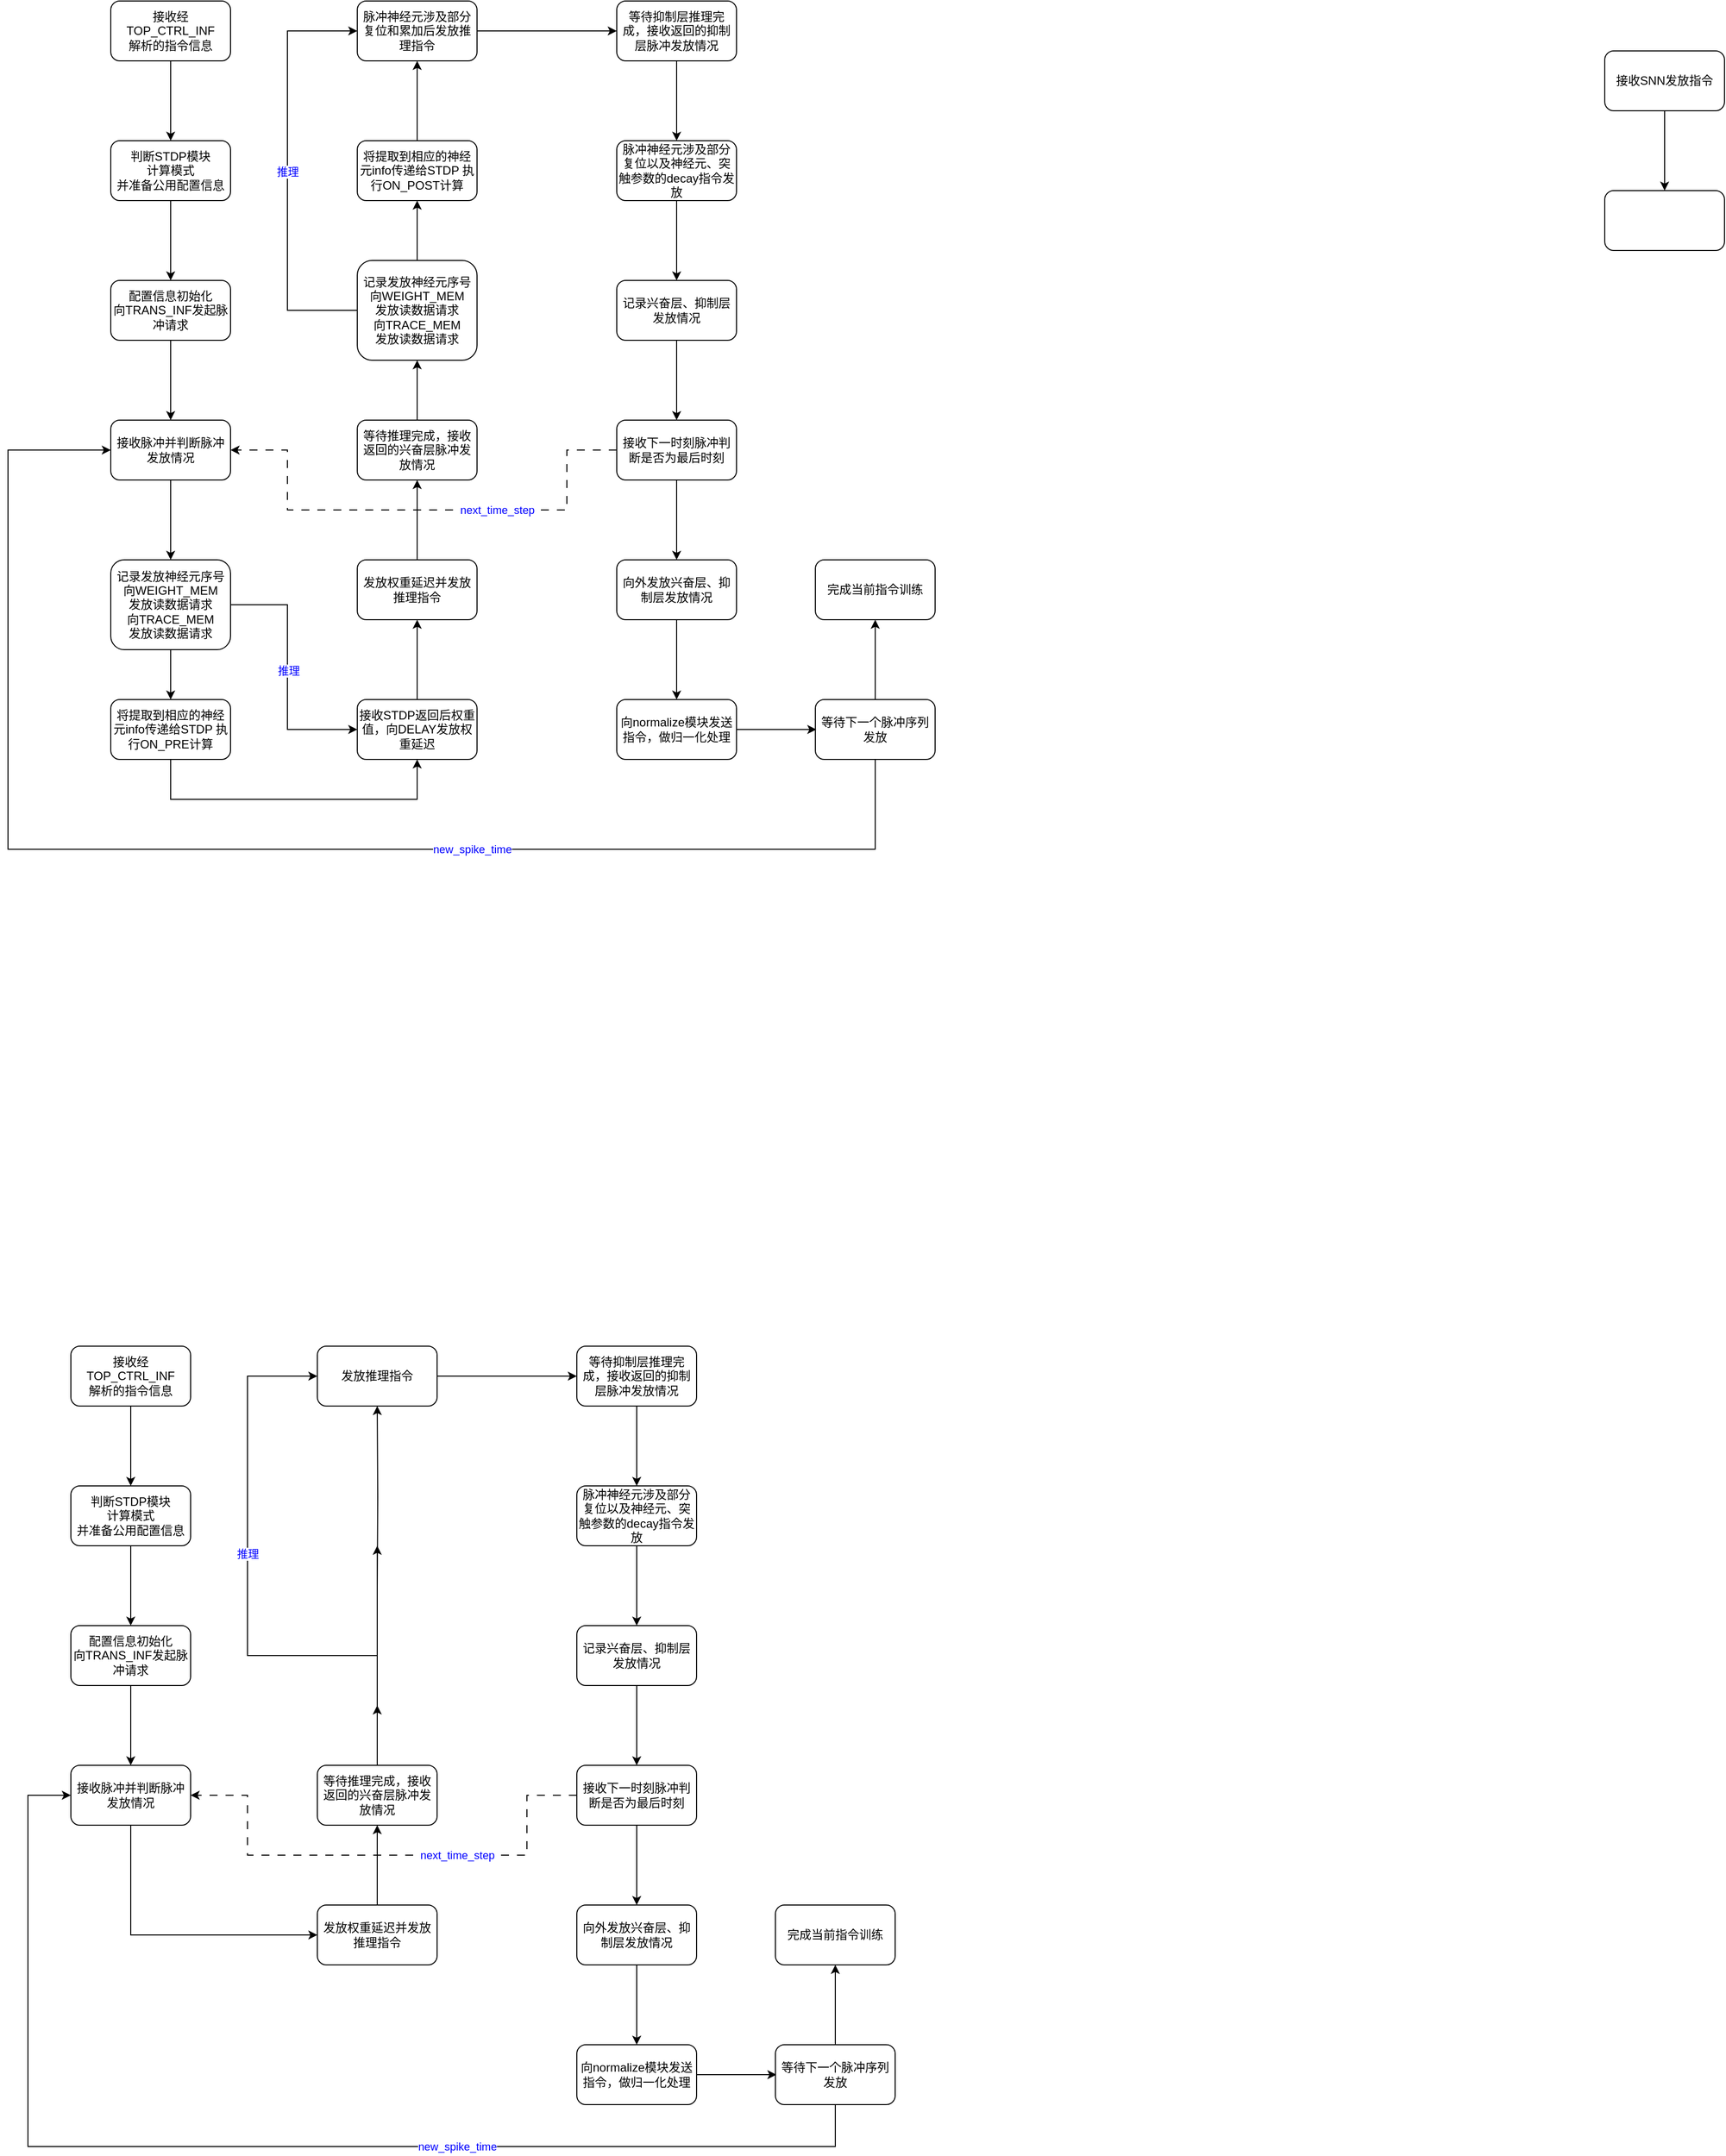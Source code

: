 <mxfile version="21.2.0" type="github">
  <diagram name="第 1 页" id="L9LMITteTnlRZ2TkFZ2f">
    <mxGraphModel dx="1730" dy="962" grid="1" gridSize="10" guides="1" tooltips="1" connect="1" arrows="1" fold="1" page="1" pageScale="1" pageWidth="827" pageHeight="1169" math="0" shadow="0">
      <root>
        <mxCell id="0" />
        <mxCell id="1" parent="0" />
        <mxCell id="XHYiGmg5JfkTDbJsNiU6-63" style="edgeStyle=orthogonalEdgeStyle;rounded=0;orthogonalLoop=1;jettySize=auto;html=1;exitX=0;exitY=0.5;exitDx=0;exitDy=0;entryX=1;entryY=0.5;entryDx=0;entryDy=0;dashed=1;dashPattern=8 8;" parent="1" source="XHYiGmg5JfkTDbJsNiU6-45" target="XHYiGmg5JfkTDbJsNiU6-16" edge="1">
          <mxGeometry relative="1" as="geometry">
            <Array as="points">
              <mxPoint x="680" y="590" />
              <mxPoint x="680" y="650" />
              <mxPoint x="400" y="650" />
              <mxPoint x="400" y="590" />
            </Array>
          </mxGeometry>
        </mxCell>
        <mxCell id="ONLA1WShRm9VHiKbCH6p-6" value="next_time_step" style="edgeLabel;html=1;align=center;verticalAlign=middle;resizable=0;points=[];fontColor=#0000FF;" vertex="1" connectable="0" parent="XHYiGmg5JfkTDbJsNiU6-63">
          <mxGeometry x="-0.565" relative="1" as="geometry">
            <mxPoint x="-70" as="offset" />
          </mxGeometry>
        </mxCell>
        <mxCell id="XHYiGmg5JfkTDbJsNiU6-3" value="" style="edgeStyle=orthogonalEdgeStyle;rounded=0;orthogonalLoop=1;jettySize=auto;html=1;" parent="1" source="XHYiGmg5JfkTDbJsNiU6-1" target="XHYiGmg5JfkTDbJsNiU6-2" edge="1">
          <mxGeometry relative="1" as="geometry" />
        </mxCell>
        <mxCell id="XHYiGmg5JfkTDbJsNiU6-1" value="接收经TOP_CTRL_INF&lt;br&gt;解析的指令信息" style="rounded=1;whiteSpace=wrap;html=1;fillColor=none;" parent="1" vertex="1">
          <mxGeometry x="223" y="140" width="120" height="60" as="geometry" />
        </mxCell>
        <mxCell id="XHYiGmg5JfkTDbJsNiU6-15" value="" style="edgeStyle=orthogonalEdgeStyle;rounded=0;orthogonalLoop=1;jettySize=auto;html=1;" parent="1" source="XHYiGmg5JfkTDbJsNiU6-2" target="XHYiGmg5JfkTDbJsNiU6-14" edge="1">
          <mxGeometry relative="1" as="geometry" />
        </mxCell>
        <mxCell id="XHYiGmg5JfkTDbJsNiU6-2" value="判断STDP模块&lt;br&gt;计算模式&lt;br&gt;并准备公用配置信息" style="whiteSpace=wrap;html=1;fillColor=none;rounded=1;" parent="1" vertex="1">
          <mxGeometry x="223" y="280" width="120" height="60" as="geometry" />
        </mxCell>
        <mxCell id="XHYiGmg5JfkTDbJsNiU6-17" value="" style="edgeStyle=orthogonalEdgeStyle;rounded=0;orthogonalLoop=1;jettySize=auto;html=1;" parent="1" source="XHYiGmg5JfkTDbJsNiU6-14" target="XHYiGmg5JfkTDbJsNiU6-16" edge="1">
          <mxGeometry relative="1" as="geometry" />
        </mxCell>
        <mxCell id="XHYiGmg5JfkTDbJsNiU6-14" value="配置信息初始化&lt;br style=&quot;border-color: var(--border-color);&quot;&gt;向TRANS_INF发起脉冲请求" style="whiteSpace=wrap;html=1;fillColor=none;rounded=1;" parent="1" vertex="1">
          <mxGeometry x="223" y="420" width="120" height="60" as="geometry" />
        </mxCell>
        <mxCell id="XHYiGmg5JfkTDbJsNiU6-19" value="" style="edgeStyle=orthogonalEdgeStyle;rounded=0;orthogonalLoop=1;jettySize=auto;html=1;" parent="1" source="XHYiGmg5JfkTDbJsNiU6-16" target="XHYiGmg5JfkTDbJsNiU6-18" edge="1">
          <mxGeometry relative="1" as="geometry" />
        </mxCell>
        <mxCell id="XHYiGmg5JfkTDbJsNiU6-16" value="接收脉冲并判断脉冲发放情况" style="whiteSpace=wrap;html=1;fillColor=none;rounded=1;" parent="1" vertex="1">
          <mxGeometry x="223" y="560" width="120" height="60" as="geometry" />
        </mxCell>
        <mxCell id="XHYiGmg5JfkTDbJsNiU6-21" value="" style="edgeStyle=orthogonalEdgeStyle;rounded=0;orthogonalLoop=1;jettySize=auto;html=1;" parent="1" source="XHYiGmg5JfkTDbJsNiU6-18" target="XHYiGmg5JfkTDbJsNiU6-20" edge="1">
          <mxGeometry relative="1" as="geometry" />
        </mxCell>
        <mxCell id="XHYiGmg5JfkTDbJsNiU6-57" style="edgeStyle=orthogonalEdgeStyle;rounded=0;orthogonalLoop=1;jettySize=auto;html=1;exitX=1;exitY=0.5;exitDx=0;exitDy=0;entryX=0;entryY=0.5;entryDx=0;entryDy=0;" parent="1" source="XHYiGmg5JfkTDbJsNiU6-18" target="XHYiGmg5JfkTDbJsNiU6-22" edge="1">
          <mxGeometry relative="1" as="geometry">
            <Array as="points">
              <mxPoint x="400" y="745" />
              <mxPoint x="400" y="870" />
            </Array>
          </mxGeometry>
        </mxCell>
        <mxCell id="ONLA1WShRm9VHiKbCH6p-3" value="推理" style="edgeLabel;html=1;align=center;verticalAlign=middle;resizable=0;points=[];fontColor=#0000FF;" vertex="1" connectable="0" parent="XHYiGmg5JfkTDbJsNiU6-57">
          <mxGeometry x="-0.339" y="1" relative="1" as="geometry">
            <mxPoint y="39" as="offset" />
          </mxGeometry>
        </mxCell>
        <mxCell id="XHYiGmg5JfkTDbJsNiU6-18" value="记录发放神经元序号&lt;br&gt;向WEIGHT_MEM&lt;br&gt;发放读数据请求&lt;br&gt;向TRACE_MEM&lt;br&gt;发放读数据请求" style="whiteSpace=wrap;html=1;fillColor=none;rounded=1;" parent="1" vertex="1">
          <mxGeometry x="223" y="700" width="120" height="90" as="geometry" />
        </mxCell>
        <mxCell id="XHYiGmg5JfkTDbJsNiU6-23" value="" style="edgeStyle=orthogonalEdgeStyle;rounded=0;orthogonalLoop=1;jettySize=auto;html=1;" parent="1" source="XHYiGmg5JfkTDbJsNiU6-20" target="XHYiGmg5JfkTDbJsNiU6-22" edge="1">
          <mxGeometry relative="1" as="geometry">
            <Array as="points">
              <mxPoint x="283" y="940" />
              <mxPoint x="530" y="940" />
            </Array>
          </mxGeometry>
        </mxCell>
        <mxCell id="XHYiGmg5JfkTDbJsNiU6-20" value="将提取到相应的神经元info传递给STDP 执行ON_PRE计算" style="whiteSpace=wrap;html=1;fillColor=none;rounded=1;" parent="1" vertex="1">
          <mxGeometry x="223" y="840" width="120" height="60" as="geometry" />
        </mxCell>
        <mxCell id="XHYiGmg5JfkTDbJsNiU6-25" value="" style="edgeStyle=orthogonalEdgeStyle;rounded=0;orthogonalLoop=1;jettySize=auto;html=1;" parent="1" source="XHYiGmg5JfkTDbJsNiU6-22" target="XHYiGmg5JfkTDbJsNiU6-24" edge="1">
          <mxGeometry relative="1" as="geometry" />
        </mxCell>
        <mxCell id="XHYiGmg5JfkTDbJsNiU6-22" value="接收STDP返回后权重值，向DELAY发放权重延迟" style="whiteSpace=wrap;html=1;fillColor=none;rounded=1;" parent="1" vertex="1">
          <mxGeometry x="470" y="840" width="120" height="60" as="geometry" />
        </mxCell>
        <mxCell id="XHYiGmg5JfkTDbJsNiU6-27" value="" style="edgeStyle=orthogonalEdgeStyle;rounded=0;orthogonalLoop=1;jettySize=auto;html=1;" parent="1" source="XHYiGmg5JfkTDbJsNiU6-24" target="XHYiGmg5JfkTDbJsNiU6-26" edge="1">
          <mxGeometry relative="1" as="geometry" />
        </mxCell>
        <mxCell id="XHYiGmg5JfkTDbJsNiU6-24" value="发放权重延迟并发放推理指令" style="whiteSpace=wrap;html=1;fillColor=none;rounded=1;" parent="1" vertex="1">
          <mxGeometry x="470" y="700" width="120" height="60" as="geometry" />
        </mxCell>
        <mxCell id="XHYiGmg5JfkTDbJsNiU6-29" value="" style="edgeStyle=orthogonalEdgeStyle;rounded=0;orthogonalLoop=1;jettySize=auto;html=1;" parent="1" source="XHYiGmg5JfkTDbJsNiU6-26" target="XHYiGmg5JfkTDbJsNiU6-28" edge="1">
          <mxGeometry relative="1" as="geometry" />
        </mxCell>
        <mxCell id="XHYiGmg5JfkTDbJsNiU6-26" value="等待推理完成，接收返回的兴奋层脉冲发放情况" style="whiteSpace=wrap;html=1;fillColor=default;rounded=1;" parent="1" vertex="1">
          <mxGeometry x="470" y="560" width="120" height="60" as="geometry" />
        </mxCell>
        <mxCell id="XHYiGmg5JfkTDbJsNiU6-31" value="" style="edgeStyle=orthogonalEdgeStyle;rounded=0;orthogonalLoop=1;jettySize=auto;html=1;" parent="1" source="XHYiGmg5JfkTDbJsNiU6-28" target="XHYiGmg5JfkTDbJsNiU6-30" edge="1">
          <mxGeometry relative="1" as="geometry" />
        </mxCell>
        <mxCell id="XHYiGmg5JfkTDbJsNiU6-59" style="edgeStyle=orthogonalEdgeStyle;rounded=0;orthogonalLoop=1;jettySize=auto;html=1;exitX=0;exitY=0.5;exitDx=0;exitDy=0;entryX=0;entryY=0.5;entryDx=0;entryDy=0;" parent="1" source="XHYiGmg5JfkTDbJsNiU6-28" target="XHYiGmg5JfkTDbJsNiU6-32" edge="1">
          <mxGeometry relative="1" as="geometry">
            <Array as="points">
              <mxPoint x="400" y="450" />
              <mxPoint x="400" y="170" />
            </Array>
          </mxGeometry>
        </mxCell>
        <mxCell id="ONLA1WShRm9VHiKbCH6p-4" value="推理" style="edgeLabel;html=1;align=center;verticalAlign=middle;resizable=0;points=[];fontColor=#0000FF;" vertex="1" connectable="0" parent="XHYiGmg5JfkTDbJsNiU6-59">
          <mxGeometry x="-0.24" relative="1" as="geometry">
            <mxPoint y="-50" as="offset" />
          </mxGeometry>
        </mxCell>
        <mxCell id="XHYiGmg5JfkTDbJsNiU6-28" value="记录发放神经元序号&lt;br style=&quot;border-color: var(--border-color);&quot;&gt;向WEIGHT_MEM&lt;br style=&quot;border-color: var(--border-color);&quot;&gt;发放读数据请求&lt;br style=&quot;border-color: var(--border-color);&quot;&gt;向TRACE_MEM&lt;br style=&quot;border-color: var(--border-color);&quot;&gt;发放读数据请求" style="whiteSpace=wrap;html=1;fillColor=none;rounded=1;" parent="1" vertex="1">
          <mxGeometry x="470" y="400" width="120" height="100" as="geometry" />
        </mxCell>
        <mxCell id="XHYiGmg5JfkTDbJsNiU6-33" value="" style="edgeStyle=orthogonalEdgeStyle;rounded=0;orthogonalLoop=1;jettySize=auto;html=1;" parent="1" source="XHYiGmg5JfkTDbJsNiU6-30" target="XHYiGmg5JfkTDbJsNiU6-32" edge="1">
          <mxGeometry relative="1" as="geometry" />
        </mxCell>
        <mxCell id="XHYiGmg5JfkTDbJsNiU6-30" value="将提取到相应的神经元info传递给STDP 执行ON_POST计算" style="whiteSpace=wrap;html=1;fillColor=none;rounded=1;" parent="1" vertex="1">
          <mxGeometry x="470" y="280" width="120" height="60" as="geometry" />
        </mxCell>
        <mxCell id="XHYiGmg5JfkTDbJsNiU6-38" value="" style="edgeStyle=orthogonalEdgeStyle;rounded=0;orthogonalLoop=1;jettySize=auto;html=1;" parent="1" source="XHYiGmg5JfkTDbJsNiU6-32" target="XHYiGmg5JfkTDbJsNiU6-37" edge="1">
          <mxGeometry relative="1" as="geometry" />
        </mxCell>
        <mxCell id="XHYiGmg5JfkTDbJsNiU6-32" value="脉冲神经元涉及部分复位和累加后发放推理指令" style="whiteSpace=wrap;html=1;fillColor=none;rounded=1;" parent="1" vertex="1">
          <mxGeometry x="470" y="140" width="120" height="60" as="geometry" />
        </mxCell>
        <mxCell id="XHYiGmg5JfkTDbJsNiU6-40" value="" style="edgeStyle=orthogonalEdgeStyle;rounded=0;orthogonalLoop=1;jettySize=auto;html=1;" parent="1" source="XHYiGmg5JfkTDbJsNiU6-37" target="XHYiGmg5JfkTDbJsNiU6-39" edge="1">
          <mxGeometry relative="1" as="geometry" />
        </mxCell>
        <mxCell id="XHYiGmg5JfkTDbJsNiU6-37" value="等待抑制层推理完成，接收返回的抑制层脉冲发放情况" style="whiteSpace=wrap;html=1;fillColor=none;rounded=1;" parent="1" vertex="1">
          <mxGeometry x="730" y="140" width="120" height="60" as="geometry" />
        </mxCell>
        <mxCell id="XHYiGmg5JfkTDbJsNiU6-42" value="" style="edgeStyle=orthogonalEdgeStyle;rounded=0;orthogonalLoop=1;jettySize=auto;html=1;" parent="1" source="XHYiGmg5JfkTDbJsNiU6-39" target="XHYiGmg5JfkTDbJsNiU6-41" edge="1">
          <mxGeometry relative="1" as="geometry" />
        </mxCell>
        <mxCell id="XHYiGmg5JfkTDbJsNiU6-39" value="脉冲神经元涉及部分复位以及神经元、突触参数的decay指令发放" style="whiteSpace=wrap;html=1;fillColor=none;rounded=1;" parent="1" vertex="1">
          <mxGeometry x="730" y="280" width="120" height="60" as="geometry" />
        </mxCell>
        <mxCell id="XHYiGmg5JfkTDbJsNiU6-46" value="" style="edgeStyle=orthogonalEdgeStyle;rounded=0;orthogonalLoop=1;jettySize=auto;html=1;" parent="1" source="XHYiGmg5JfkTDbJsNiU6-41" target="XHYiGmg5JfkTDbJsNiU6-45" edge="1">
          <mxGeometry relative="1" as="geometry" />
        </mxCell>
        <mxCell id="XHYiGmg5JfkTDbJsNiU6-41" value="记录兴奋层、抑制层发放情况" style="whiteSpace=wrap;html=1;fillColor=none;rounded=1;" parent="1" vertex="1">
          <mxGeometry x="730" y="420" width="120" height="60" as="geometry" />
        </mxCell>
        <mxCell id="XHYiGmg5JfkTDbJsNiU6-48" value="" style="edgeStyle=orthogonalEdgeStyle;rounded=0;orthogonalLoop=1;jettySize=auto;html=1;" parent="1" source="XHYiGmg5JfkTDbJsNiU6-45" target="XHYiGmg5JfkTDbJsNiU6-47" edge="1">
          <mxGeometry relative="1" as="geometry" />
        </mxCell>
        <mxCell id="XHYiGmg5JfkTDbJsNiU6-45" value="接收下一时刻脉冲判断是否为最后时刻" style="whiteSpace=wrap;html=1;fillColor=none;rounded=1;" parent="1" vertex="1">
          <mxGeometry x="730" y="560" width="120" height="60" as="geometry" />
        </mxCell>
        <mxCell id="XHYiGmg5JfkTDbJsNiU6-50" value="" style="edgeStyle=orthogonalEdgeStyle;rounded=0;orthogonalLoop=1;jettySize=auto;html=1;" parent="1" source="XHYiGmg5JfkTDbJsNiU6-47" target="XHYiGmg5JfkTDbJsNiU6-49" edge="1">
          <mxGeometry relative="1" as="geometry" />
        </mxCell>
        <mxCell id="XHYiGmg5JfkTDbJsNiU6-47" value="向外发放兴奋层、抑制层发放情况" style="whiteSpace=wrap;html=1;fillColor=none;rounded=1;" parent="1" vertex="1">
          <mxGeometry x="730" y="700" width="120" height="60" as="geometry" />
        </mxCell>
        <mxCell id="XHYiGmg5JfkTDbJsNiU6-52" value="" style="edgeStyle=orthogonalEdgeStyle;rounded=0;orthogonalLoop=1;jettySize=auto;html=1;" parent="1" source="XHYiGmg5JfkTDbJsNiU6-49" edge="1">
          <mxGeometry relative="1" as="geometry">
            <mxPoint x="930" y="870" as="targetPoint" />
          </mxGeometry>
        </mxCell>
        <mxCell id="XHYiGmg5JfkTDbJsNiU6-49" value="向normalize模块发送指令，做归一化处理" style="whiteSpace=wrap;html=1;fillColor=none;rounded=1;" parent="1" vertex="1">
          <mxGeometry x="730" y="840" width="120" height="60" as="geometry" />
        </mxCell>
        <mxCell id="XHYiGmg5JfkTDbJsNiU6-53" style="edgeStyle=orthogonalEdgeStyle;rounded=0;orthogonalLoop=1;jettySize=auto;html=1;exitX=0.5;exitY=1;exitDx=0;exitDy=0;entryX=0;entryY=0.5;entryDx=0;entryDy=0;" parent="1" source="XHYiGmg5JfkTDbJsNiU6-51" target="XHYiGmg5JfkTDbJsNiU6-16" edge="1">
          <mxGeometry relative="1" as="geometry">
            <Array as="points">
              <mxPoint x="989" y="990" />
              <mxPoint x="120" y="990" />
              <mxPoint x="120" y="590" />
            </Array>
          </mxGeometry>
        </mxCell>
        <mxCell id="ONLA1WShRm9VHiKbCH6p-2" value="new_spike_time" style="edgeLabel;html=1;align=center;verticalAlign=middle;resizable=0;points=[];fontColor=#0000FF;" vertex="1" connectable="0" parent="XHYiGmg5JfkTDbJsNiU6-53">
          <mxGeometry x="-0.324" relative="1" as="geometry">
            <mxPoint as="offset" />
          </mxGeometry>
        </mxCell>
        <mxCell id="XHYiGmg5JfkTDbJsNiU6-55" value="" style="edgeStyle=orthogonalEdgeStyle;rounded=0;orthogonalLoop=1;jettySize=auto;html=1;" parent="1" source="XHYiGmg5JfkTDbJsNiU6-51" target="XHYiGmg5JfkTDbJsNiU6-54" edge="1">
          <mxGeometry relative="1" as="geometry" />
        </mxCell>
        <mxCell id="XHYiGmg5JfkTDbJsNiU6-51" value="等待下一个脉冲序列发放" style="whiteSpace=wrap;html=1;fillColor=none;rounded=1;" parent="1" vertex="1">
          <mxGeometry x="929" y="840" width="120" height="60" as="geometry" />
        </mxCell>
        <mxCell id="XHYiGmg5JfkTDbJsNiU6-54" value="完成当前指令训练" style="whiteSpace=wrap;html=1;fillColor=none;rounded=1;" parent="1" vertex="1">
          <mxGeometry x="929" y="700" width="120" height="60" as="geometry" />
        </mxCell>
        <mxCell id="ONLA1WShRm9VHiKbCH6p-7" style="edgeStyle=orthogonalEdgeStyle;rounded=0;orthogonalLoop=1;jettySize=auto;html=1;exitX=0;exitY=0.5;exitDx=0;exitDy=0;entryX=1;entryY=0.5;entryDx=0;entryDy=0;dashed=1;dashPattern=8 8;" edge="1" parent="1" source="ONLA1WShRm9VHiKbCH6p-44" target="ONLA1WShRm9VHiKbCH6p-16">
          <mxGeometry relative="1" as="geometry">
            <Array as="points">
              <mxPoint x="640" y="1938" />
              <mxPoint x="640" y="1998" />
              <mxPoint x="360" y="1998" />
              <mxPoint x="360" y="1938" />
            </Array>
          </mxGeometry>
        </mxCell>
        <mxCell id="ONLA1WShRm9VHiKbCH6p-8" value="next_time_step" style="edgeLabel;html=1;align=center;verticalAlign=middle;resizable=0;points=[];fontColor=#0000FF;" vertex="1" connectable="0" parent="ONLA1WShRm9VHiKbCH6p-7">
          <mxGeometry x="-0.565" relative="1" as="geometry">
            <mxPoint x="-70" as="offset" />
          </mxGeometry>
        </mxCell>
        <mxCell id="ONLA1WShRm9VHiKbCH6p-9" value="" style="edgeStyle=orthogonalEdgeStyle;rounded=0;orthogonalLoop=1;jettySize=auto;html=1;" edge="1" parent="1" source="ONLA1WShRm9VHiKbCH6p-10" target="ONLA1WShRm9VHiKbCH6p-12">
          <mxGeometry relative="1" as="geometry" />
        </mxCell>
        <mxCell id="ONLA1WShRm9VHiKbCH6p-10" value="接收经TOP_CTRL_INF&lt;br&gt;解析的指令信息" style="rounded=1;whiteSpace=wrap;html=1;fillColor=none;" vertex="1" parent="1">
          <mxGeometry x="183" y="1488" width="120" height="60" as="geometry" />
        </mxCell>
        <mxCell id="ONLA1WShRm9VHiKbCH6p-11" value="" style="edgeStyle=orthogonalEdgeStyle;rounded=0;orthogonalLoop=1;jettySize=auto;html=1;" edge="1" parent="1" source="ONLA1WShRm9VHiKbCH6p-12" target="ONLA1WShRm9VHiKbCH6p-14">
          <mxGeometry relative="1" as="geometry" />
        </mxCell>
        <mxCell id="ONLA1WShRm9VHiKbCH6p-12" value="判断STDP模块&lt;br&gt;计算模式&lt;br&gt;并准备公用配置信息" style="whiteSpace=wrap;html=1;fillColor=none;rounded=1;" vertex="1" parent="1">
          <mxGeometry x="183" y="1628" width="120" height="60" as="geometry" />
        </mxCell>
        <mxCell id="ONLA1WShRm9VHiKbCH6p-13" value="" style="edgeStyle=orthogonalEdgeStyle;rounded=0;orthogonalLoop=1;jettySize=auto;html=1;" edge="1" parent="1" source="ONLA1WShRm9VHiKbCH6p-14" target="ONLA1WShRm9VHiKbCH6p-16">
          <mxGeometry relative="1" as="geometry" />
        </mxCell>
        <mxCell id="ONLA1WShRm9VHiKbCH6p-14" value="配置信息初始化&lt;br style=&quot;border-color: var(--border-color);&quot;&gt;向TRANS_INF发起脉冲请求" style="whiteSpace=wrap;html=1;fillColor=none;rounded=1;" vertex="1" parent="1">
          <mxGeometry x="183" y="1768" width="120" height="60" as="geometry" />
        </mxCell>
        <mxCell id="ONLA1WShRm9VHiKbCH6p-54" style="edgeStyle=orthogonalEdgeStyle;rounded=0;orthogonalLoop=1;jettySize=auto;html=1;exitX=0.5;exitY=1;exitDx=0;exitDy=0;entryX=0;entryY=0.5;entryDx=0;entryDy=0;" edge="1" parent="1" source="ONLA1WShRm9VHiKbCH6p-16" target="ONLA1WShRm9VHiKbCH6p-26">
          <mxGeometry relative="1" as="geometry" />
        </mxCell>
        <mxCell id="ONLA1WShRm9VHiKbCH6p-16" value="接收脉冲并判断脉冲发放情况" style="whiteSpace=wrap;html=1;fillColor=none;rounded=1;" vertex="1" parent="1">
          <mxGeometry x="183" y="1908" width="120" height="60" as="geometry" />
        </mxCell>
        <mxCell id="ONLA1WShRm9VHiKbCH6p-25" value="" style="edgeStyle=orthogonalEdgeStyle;rounded=0;orthogonalLoop=1;jettySize=auto;html=1;" edge="1" parent="1" source="ONLA1WShRm9VHiKbCH6p-26" target="ONLA1WShRm9VHiKbCH6p-28">
          <mxGeometry relative="1" as="geometry" />
        </mxCell>
        <mxCell id="ONLA1WShRm9VHiKbCH6p-26" value="发放权重延迟并发放推理指令" style="whiteSpace=wrap;html=1;fillColor=none;rounded=1;" vertex="1" parent="1">
          <mxGeometry x="430" y="2048" width="120" height="60" as="geometry" />
        </mxCell>
        <mxCell id="ONLA1WShRm9VHiKbCH6p-27" value="" style="edgeStyle=orthogonalEdgeStyle;rounded=0;orthogonalLoop=1;jettySize=auto;html=1;" edge="1" parent="1" source="ONLA1WShRm9VHiKbCH6p-28">
          <mxGeometry relative="1" as="geometry">
            <mxPoint x="490" y="1848.0" as="targetPoint" />
          </mxGeometry>
        </mxCell>
        <mxCell id="ONLA1WShRm9VHiKbCH6p-28" value="等待推理完成，接收返回的兴奋层脉冲发放情况" style="whiteSpace=wrap;html=1;fillColor=default;rounded=1;" vertex="1" parent="1">
          <mxGeometry x="430" y="1908" width="120" height="60" as="geometry" />
        </mxCell>
        <mxCell id="ONLA1WShRm9VHiKbCH6p-29" value="" style="edgeStyle=orthogonalEdgeStyle;rounded=0;orthogonalLoop=1;jettySize=auto;html=1;" edge="1" parent="1">
          <mxGeometry relative="1" as="geometry">
            <mxPoint x="490" y="1870" as="sourcePoint" />
            <mxPoint x="490" y="1688" as="targetPoint" />
          </mxGeometry>
        </mxCell>
        <mxCell id="ONLA1WShRm9VHiKbCH6p-30" style="edgeStyle=orthogonalEdgeStyle;rounded=0;orthogonalLoop=1;jettySize=auto;html=1;entryX=0;entryY=0.5;entryDx=0;entryDy=0;" edge="1" parent="1" target="ONLA1WShRm9VHiKbCH6p-36">
          <mxGeometry relative="1" as="geometry">
            <Array as="points">
              <mxPoint x="360" y="1798" />
              <mxPoint x="360" y="1518" />
            </Array>
            <mxPoint x="490" y="1798" as="sourcePoint" />
          </mxGeometry>
        </mxCell>
        <mxCell id="ONLA1WShRm9VHiKbCH6p-31" value="推理" style="edgeLabel;html=1;align=center;verticalAlign=middle;resizable=0;points=[];fontColor=#0000FF;" vertex="1" connectable="0" parent="ONLA1WShRm9VHiKbCH6p-30">
          <mxGeometry x="-0.24" relative="1" as="geometry">
            <mxPoint y="-50" as="offset" />
          </mxGeometry>
        </mxCell>
        <mxCell id="ONLA1WShRm9VHiKbCH6p-33" value="" style="edgeStyle=orthogonalEdgeStyle;rounded=0;orthogonalLoop=1;jettySize=auto;html=1;" edge="1" parent="1" target="ONLA1WShRm9VHiKbCH6p-36">
          <mxGeometry relative="1" as="geometry">
            <mxPoint x="490" y="1730" as="sourcePoint" />
          </mxGeometry>
        </mxCell>
        <mxCell id="ONLA1WShRm9VHiKbCH6p-35" value="" style="edgeStyle=orthogonalEdgeStyle;rounded=0;orthogonalLoop=1;jettySize=auto;html=1;" edge="1" parent="1" source="ONLA1WShRm9VHiKbCH6p-36" target="ONLA1WShRm9VHiKbCH6p-38">
          <mxGeometry relative="1" as="geometry" />
        </mxCell>
        <mxCell id="ONLA1WShRm9VHiKbCH6p-36" value="发放推理指令" style="whiteSpace=wrap;html=1;fillColor=none;rounded=1;" vertex="1" parent="1">
          <mxGeometry x="430" y="1488" width="120" height="60" as="geometry" />
        </mxCell>
        <mxCell id="ONLA1WShRm9VHiKbCH6p-37" value="" style="edgeStyle=orthogonalEdgeStyle;rounded=0;orthogonalLoop=1;jettySize=auto;html=1;" edge="1" parent="1" source="ONLA1WShRm9VHiKbCH6p-38" target="ONLA1WShRm9VHiKbCH6p-40">
          <mxGeometry relative="1" as="geometry" />
        </mxCell>
        <mxCell id="ONLA1WShRm9VHiKbCH6p-38" value="等待抑制层推理完成，接收返回的抑制层脉冲发放情况" style="whiteSpace=wrap;html=1;fillColor=none;rounded=1;" vertex="1" parent="1">
          <mxGeometry x="690" y="1488" width="120" height="60" as="geometry" />
        </mxCell>
        <mxCell id="ONLA1WShRm9VHiKbCH6p-39" value="" style="edgeStyle=orthogonalEdgeStyle;rounded=0;orthogonalLoop=1;jettySize=auto;html=1;" edge="1" parent="1" source="ONLA1WShRm9VHiKbCH6p-40" target="ONLA1WShRm9VHiKbCH6p-42">
          <mxGeometry relative="1" as="geometry" />
        </mxCell>
        <mxCell id="ONLA1WShRm9VHiKbCH6p-40" value="脉冲神经元涉及部分复位以及神经元、突触参数的decay指令发放" style="whiteSpace=wrap;html=1;fillColor=none;rounded=1;" vertex="1" parent="1">
          <mxGeometry x="690" y="1628" width="120" height="60" as="geometry" />
        </mxCell>
        <mxCell id="ONLA1WShRm9VHiKbCH6p-41" value="" style="edgeStyle=orthogonalEdgeStyle;rounded=0;orthogonalLoop=1;jettySize=auto;html=1;" edge="1" parent="1" source="ONLA1WShRm9VHiKbCH6p-42" target="ONLA1WShRm9VHiKbCH6p-44">
          <mxGeometry relative="1" as="geometry" />
        </mxCell>
        <mxCell id="ONLA1WShRm9VHiKbCH6p-42" value="记录兴奋层、抑制层发放情况" style="whiteSpace=wrap;html=1;fillColor=none;rounded=1;" vertex="1" parent="1">
          <mxGeometry x="690" y="1768" width="120" height="60" as="geometry" />
        </mxCell>
        <mxCell id="ONLA1WShRm9VHiKbCH6p-43" value="" style="edgeStyle=orthogonalEdgeStyle;rounded=0;orthogonalLoop=1;jettySize=auto;html=1;" edge="1" parent="1" source="ONLA1WShRm9VHiKbCH6p-44" target="ONLA1WShRm9VHiKbCH6p-46">
          <mxGeometry relative="1" as="geometry" />
        </mxCell>
        <mxCell id="ONLA1WShRm9VHiKbCH6p-44" value="接收下一时刻脉冲判断是否为最后时刻" style="whiteSpace=wrap;html=1;fillColor=none;rounded=1;" vertex="1" parent="1">
          <mxGeometry x="690" y="1908" width="120" height="60" as="geometry" />
        </mxCell>
        <mxCell id="ONLA1WShRm9VHiKbCH6p-45" value="" style="edgeStyle=orthogonalEdgeStyle;rounded=0;orthogonalLoop=1;jettySize=auto;html=1;" edge="1" parent="1" source="ONLA1WShRm9VHiKbCH6p-46" target="ONLA1WShRm9VHiKbCH6p-48">
          <mxGeometry relative="1" as="geometry" />
        </mxCell>
        <mxCell id="ONLA1WShRm9VHiKbCH6p-46" value="向外发放兴奋层、抑制层发放情况" style="whiteSpace=wrap;html=1;fillColor=none;rounded=1;" vertex="1" parent="1">
          <mxGeometry x="690" y="2048" width="120" height="60" as="geometry" />
        </mxCell>
        <mxCell id="ONLA1WShRm9VHiKbCH6p-47" value="" style="edgeStyle=orthogonalEdgeStyle;rounded=0;orthogonalLoop=1;jettySize=auto;html=1;" edge="1" parent="1" source="ONLA1WShRm9VHiKbCH6p-48">
          <mxGeometry relative="1" as="geometry">
            <mxPoint x="890" y="2218" as="targetPoint" />
          </mxGeometry>
        </mxCell>
        <mxCell id="ONLA1WShRm9VHiKbCH6p-48" value="向normalize模块发送指令，做归一化处理" style="whiteSpace=wrap;html=1;fillColor=none;rounded=1;" vertex="1" parent="1">
          <mxGeometry x="690" y="2188" width="120" height="60" as="geometry" />
        </mxCell>
        <mxCell id="ONLA1WShRm9VHiKbCH6p-49" style="edgeStyle=orthogonalEdgeStyle;rounded=0;orthogonalLoop=1;jettySize=auto;html=1;exitX=0.5;exitY=1;exitDx=0;exitDy=0;entryX=0;entryY=0.5;entryDx=0;entryDy=0;" edge="1" parent="1" source="ONLA1WShRm9VHiKbCH6p-52" target="ONLA1WShRm9VHiKbCH6p-16">
          <mxGeometry relative="1" as="geometry">
            <Array as="points">
              <mxPoint x="949" y="2290" />
              <mxPoint x="140" y="2290" />
              <mxPoint x="140" y="1938" />
            </Array>
          </mxGeometry>
        </mxCell>
        <mxCell id="ONLA1WShRm9VHiKbCH6p-50" value="new_spike_time" style="edgeLabel;html=1;align=center;verticalAlign=middle;resizable=0;points=[];fontColor=#0000FF;" vertex="1" connectable="0" parent="ONLA1WShRm9VHiKbCH6p-49">
          <mxGeometry x="-0.324" relative="1" as="geometry">
            <mxPoint as="offset" />
          </mxGeometry>
        </mxCell>
        <mxCell id="ONLA1WShRm9VHiKbCH6p-51" value="" style="edgeStyle=orthogonalEdgeStyle;rounded=0;orthogonalLoop=1;jettySize=auto;html=1;" edge="1" parent="1" source="ONLA1WShRm9VHiKbCH6p-52" target="ONLA1WShRm9VHiKbCH6p-53">
          <mxGeometry relative="1" as="geometry" />
        </mxCell>
        <mxCell id="ONLA1WShRm9VHiKbCH6p-52" value="等待下一个脉冲序列发放" style="whiteSpace=wrap;html=1;fillColor=none;rounded=1;" vertex="1" parent="1">
          <mxGeometry x="889" y="2188" width="120" height="60" as="geometry" />
        </mxCell>
        <mxCell id="ONLA1WShRm9VHiKbCH6p-53" value="完成当前指令训练" style="whiteSpace=wrap;html=1;fillColor=none;rounded=1;" vertex="1" parent="1">
          <mxGeometry x="889" y="2048" width="120" height="60" as="geometry" />
        </mxCell>
        <mxCell id="ONLA1WShRm9VHiKbCH6p-58" value="" style="edgeStyle=orthogonalEdgeStyle;rounded=0;orthogonalLoop=1;jettySize=auto;html=1;" edge="1" parent="1" source="ONLA1WShRm9VHiKbCH6p-56" target="ONLA1WShRm9VHiKbCH6p-57">
          <mxGeometry relative="1" as="geometry" />
        </mxCell>
        <mxCell id="ONLA1WShRm9VHiKbCH6p-56" value="接收SNN发放指令" style="rounded=1;whiteSpace=wrap;html=1;" vertex="1" parent="1">
          <mxGeometry x="1720" y="190" width="120" height="60" as="geometry" />
        </mxCell>
        <mxCell id="ONLA1WShRm9VHiKbCH6p-57" value="" style="whiteSpace=wrap;html=1;rounded=1;" vertex="1" parent="1">
          <mxGeometry x="1720" y="330" width="120" height="60" as="geometry" />
        </mxCell>
      </root>
    </mxGraphModel>
  </diagram>
</mxfile>
